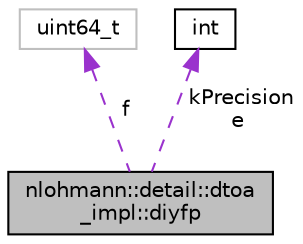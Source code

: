 digraph "nlohmann::detail::dtoa_impl::diyfp"
{
 // LATEX_PDF_SIZE
  edge [fontname="Helvetica",fontsize="10",labelfontname="Helvetica",labelfontsize="10"];
  node [fontname="Helvetica",fontsize="10",shape=record];
  Node1 [label="nlohmann::detail::dtoa\l_impl::diyfp",height=0.2,width=0.4,color="black", fillcolor="grey75", style="filled", fontcolor="black",tooltip=" "];
  Node2 -> Node1 [dir="back",color="darkorchid3",fontsize="10",style="dashed",label=" f" ,fontname="Helvetica"];
  Node2 [label="uint64_t",height=0.2,width=0.4,color="grey75", fillcolor="white", style="filled",tooltip=" "];
  Node3 -> Node1 [dir="back",color="darkorchid3",fontsize="10",style="dashed",label=" kPrecision\ne" ,fontname="Helvetica"];
  Node3 [label="int",height=0.2,width=0.4,color="black", fillcolor="white", style="filled",URL="$classint.html",tooltip=" "];
}
